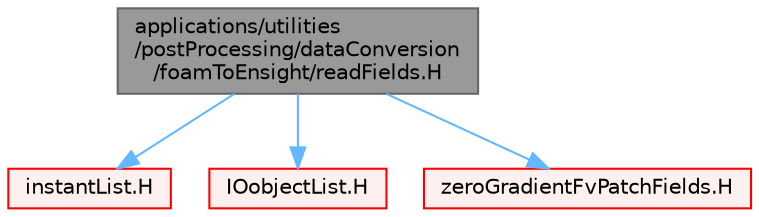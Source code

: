 digraph "applications/utilities/postProcessing/dataConversion/foamToEnsight/readFields.H"
{
 // LATEX_PDF_SIZE
  bgcolor="transparent";
  edge [fontname=Helvetica,fontsize=10,labelfontname=Helvetica,labelfontsize=10];
  node [fontname=Helvetica,fontsize=10,shape=box,height=0.2,width=0.4];
  Node1 [id="Node000001",label="applications/utilities\l/postProcessing/dataConversion\l/foamToEnsight/readFields.H",height=0.2,width=0.4,color="gray40", fillcolor="grey60", style="filled", fontcolor="black",tooltip="Helper routines for reading a field or fields, for foamToEnsight."];
  Node1 -> Node2 [id="edge1_Node000001_Node000002",color="steelblue1",style="solid",tooltip=" "];
  Node2 [id="Node000002",label="instantList.H",height=0.2,width=0.4,color="red", fillcolor="#FFF0F0", style="filled",URL="$instantList_8H.html",tooltip=" "];
  Node1 -> Node90 [id="edge2_Node000001_Node000090",color="steelblue1",style="solid",tooltip=" "];
  Node90 [id="Node000090",label="IOobjectList.H",height=0.2,width=0.4,color="red", fillcolor="#FFF0F0", style="filled",URL="$IOobjectList_8H.html",tooltip=" "];
  Node1 -> Node142 [id="edge3_Node000001_Node000142",color="steelblue1",style="solid",tooltip=" "];
  Node142 [id="Node000142",label="zeroGradientFvPatchFields.H",height=0.2,width=0.4,color="red", fillcolor="#FFF0F0", style="filled",URL="$zeroGradientFvPatchFields_8H.html",tooltip=" "];
}
